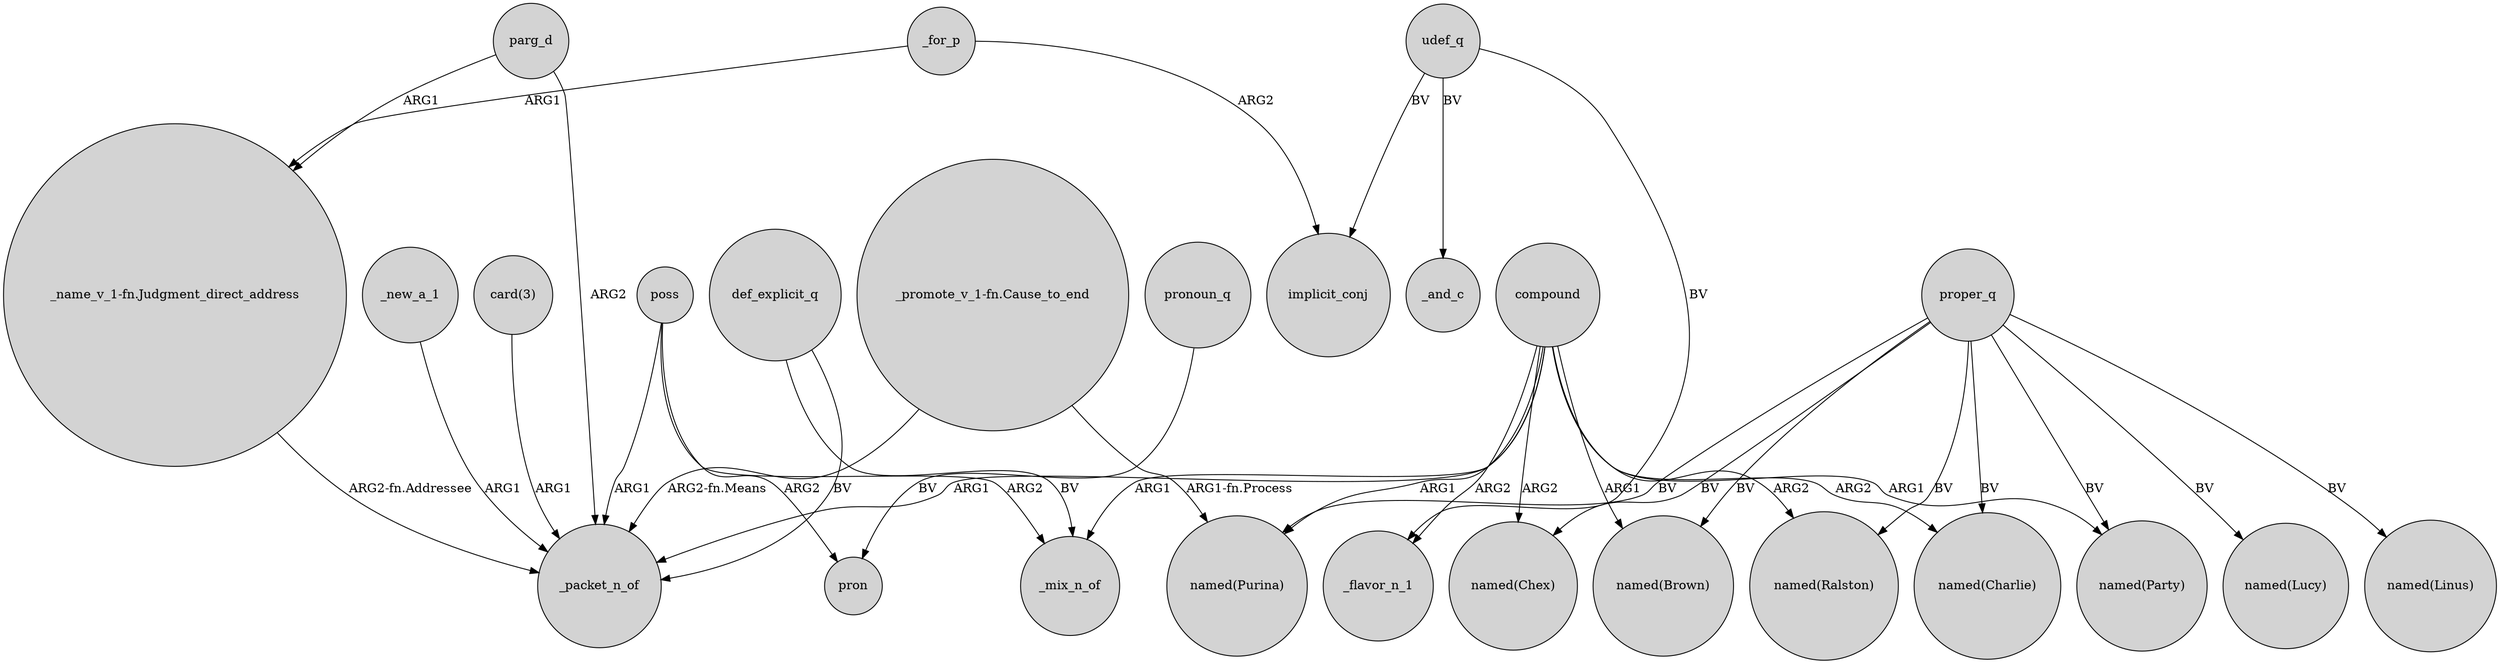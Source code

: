 digraph {
	node [shape=circle style=filled]
	"_promote_v_1-fn.Cause_to_end" -> _packet_n_of [label="ARG2-fn.Means"]
	compound -> _mix_n_of [label=ARG1]
	compound -> "named(Brown)" [label=ARG1]
	proper_q -> "named(Chex)" [label=BV]
	"_promote_v_1-fn.Cause_to_end" -> "named(Purina)" [label="ARG1-fn.Process"]
	udef_q -> _flavor_n_1 [label=BV]
	compound -> "named(Ralston)" [label=ARG2]
	_new_a_1 -> _packet_n_of [label=ARG1]
	"card(3)" -> _packet_n_of [label=ARG1]
	proper_q -> "named(Party)" [label=BV]
	udef_q -> _and_c [label=BV]
	proper_q -> "named(Ralston)" [label=BV]
	proper_q -> "named(Purina)" [label=BV]
	"_name_v_1-fn.Judgment_direct_address" -> _packet_n_of [label="ARG2-fn.Addressee"]
	pronoun_q -> pron [label=BV]
	proper_q -> "named(Linus)" [label=BV]
	poss -> pron [label=ARG2]
	compound -> _packet_n_of [label=ARG1]
	def_explicit_q -> _packet_n_of [label=BV]
	proper_q -> "named(Lucy)" [label=BV]
	poss -> _packet_n_of [label=ARG1]
	_for_p -> "_name_v_1-fn.Judgment_direct_address" [label=ARG1]
	proper_q -> "named(Charlie)" [label=BV]
	compound -> "named(Party)" [label=ARG1]
	compound -> "named(Charlie)" [label=ARG2]
	compound -> "named(Purina)" [label=ARG1]
	def_explicit_q -> _mix_n_of [label=BV]
	parg_d -> _packet_n_of [label=ARG2]
	_for_p -> implicit_conj [label=ARG2]
	proper_q -> "named(Brown)" [label=BV]
	poss -> _mix_n_of [label=ARG2]
	parg_d -> "_name_v_1-fn.Judgment_direct_address" [label=ARG1]
	compound -> _flavor_n_1 [label=ARG2]
	udef_q -> implicit_conj [label=BV]
	compound -> "named(Chex)" [label=ARG2]
}
